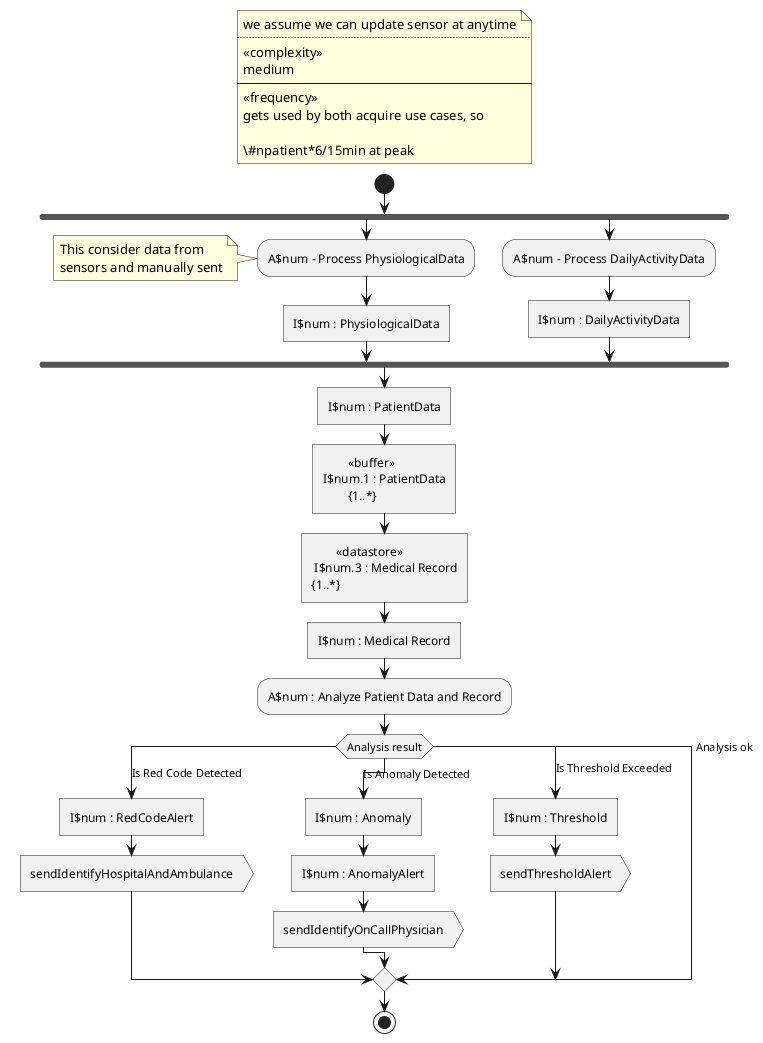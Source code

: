 @startuml define_therapeutic_plan

!$num = 1

floating note
we assume we can update sensor at anytime
....
<<complexity>>
medium
----
<<frequency>>
gets used by both acquire use cases, so

\#npatient*6/15min at peak
end note

start
fork
:A$num - Process PhysiologicalData; <<acceptEvent>>
note left
This consider data from
sensors and manually sent
end note
:I$num : PhysiologicalData; <<task>>
!$num = $num + 1
fork again
:A$num - Process DailyActivityData; <<acceptEvent>>
:I$num : DailyActivityData; <<task>>
!$num = $num + 1
end fork
:I$num : PatientData; <<task>>
:\t<<buffer>>
I$num.1 : PatientData
\t{1..*}; <<task>>

:\t<<datastore>>\n I$num.3 : Medical Record\n{1..*}; <<datastore>> <<task>>
:I$num : Medical Record; <<data>> <<task>>

:A$num : Analyze Patient Data and Record;

switch (Analysis result)
case (Is Red Code Detected)
:I$num : RedCodeAlert; <<task>>
!$num = $num + 1
:sendIdentifyHospitalAndAmbulance; <<output>>
case (Is Anomaly Detected)
:I$num : Anomaly; <<task>>
:I$num : AnomalyAlert; <<task>>
!$num = $num + 1
:sendIdentifyOnCallPhysician; <<output>>
case (Is Threshold Exceeded)
:I$num : Threshold; <<task>>
!$num = $num + 1
:sendThresholdAlert; <<output>>
case (Analysis ok)
endswitch

' fork
' :A$num : Verify Thresholds;
' if (Is Threshold Exceeded) then (yes)
' :I$num : Threshold; <<task>>
' !$num = $num + 1
' :sendThresholdAlert; <<output>>
' else (no)
' endif
' fork again
' :A$num : Verify Anomalies;
' if (Is Anomaly Detected) then (yes)
' :I$num : Anomaly; <<task>>
' :I$num : AnomalyAlert; <<task>>
' !$num = $num + 1
' :sendIdentifyOnCallPhysician; <<output>>
' else (no)
' endif
' fork again
' :A$num : Verify Red codes;
' if (Is Red Code Detected) then (yes)
' :I$num : RedCodeAlert; <<task>>
' !$num = $num + 1
' :sendIdentifyHospitalAndAmbulance; <<output>>
' else (no)
' endif
' end fork

stop

@enduml
